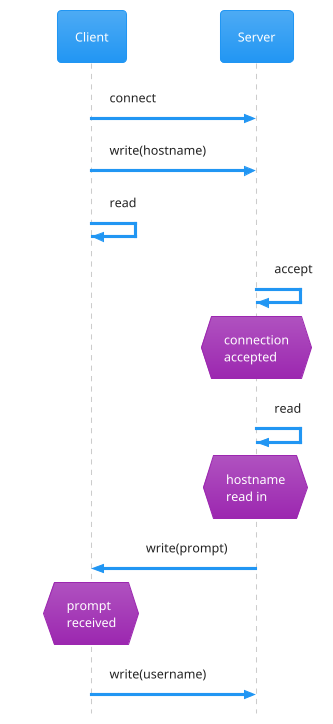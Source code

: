 @startuml
!theme materia
skinparam style strictuml
participant Client
participant Server

Client      ->      Server  : connect
Client      ->      Server  : write(hostname)
Client      ->      Client  : read

Server      ->      Server  : accept
hnote over Server           : connection\naccepted

Server      ->      Server  : read
hnote over Server       : hostname\nread in

Client      <-      Server  : \twrite(prompt)
hnote over Client           : prompt\nreceived

Client      ->      Server  : write(username)
@enduml
